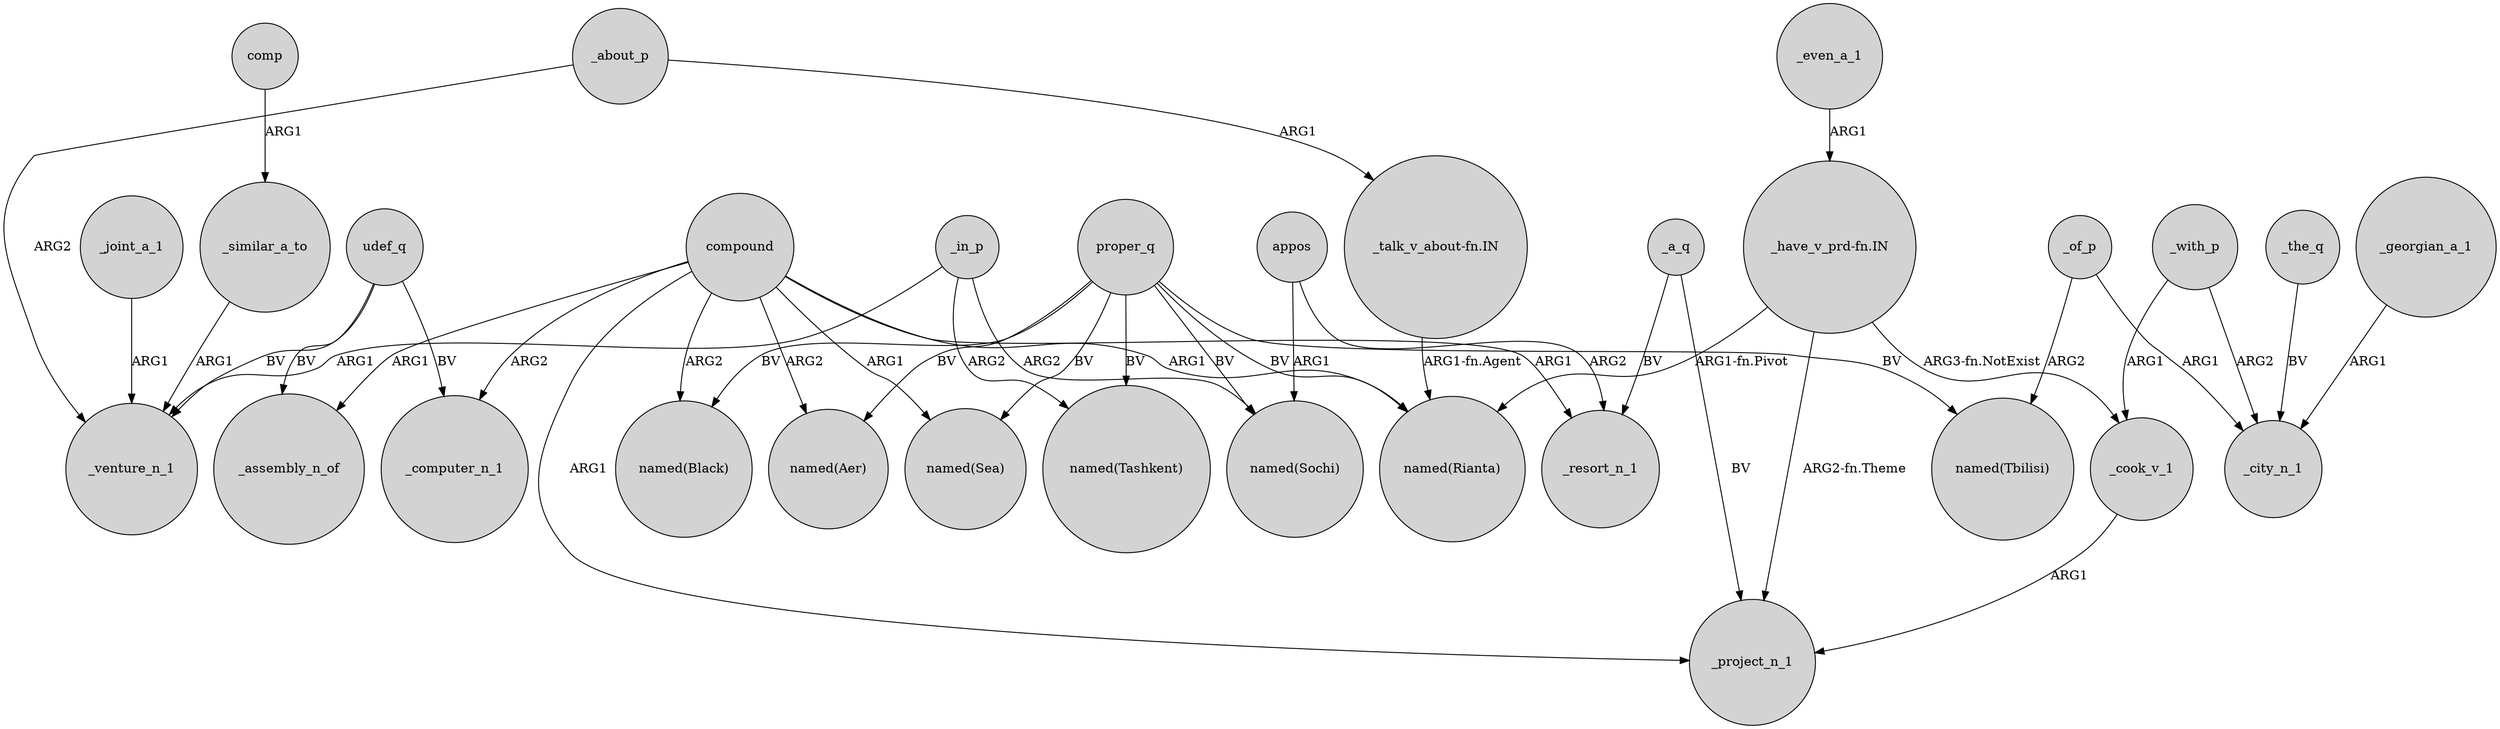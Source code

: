 digraph {
	node [shape=circle style=filled]
	_joint_a_1 -> _venture_n_1 [label=ARG1]
	comp -> _similar_a_to [label=ARG1]
	_with_p -> _city_n_1 [label=ARG2]
	"_talk_v_about-fn.IN" -> "named(Rianta)" [label="ARG1-fn.Agent"]
	_about_p -> "_talk_v_about-fn.IN" [label=ARG1]
	compound -> _project_n_1 [label=ARG1]
	"_have_v_prd-fn.IN" -> _project_n_1 [label="ARG2-fn.Theme"]
	_in_p -> "named(Tashkent)" [label=ARG2]
	proper_q -> "named(Tashkent)" [label=BV]
	_about_p -> _venture_n_1 [label=ARG2]
	_even_a_1 -> "_have_v_prd-fn.IN" [label=ARG1]
	_a_q -> _project_n_1 [label=BV]
	proper_q -> "named(Sea)" [label=BV]
	compound -> "named(Aer)" [label=ARG2]
	_in_p -> _venture_n_1 [label=ARG1]
	udef_q -> _assembly_n_of [label=BV]
	proper_q -> "named(Sochi)" [label=BV]
	appos -> _resort_n_1 [label=ARG2]
	proper_q -> "named(Black)" [label=BV]
	udef_q -> _venture_n_1 [label=BV]
	udef_q -> _computer_n_1 [label=BV]
	_a_q -> _resort_n_1 [label=BV]
	"_have_v_prd-fn.IN" -> _cook_v_1 [label="ARG3-fn.NotExist"]
	_of_p -> _city_n_1 [label=ARG1]
	compound -> _computer_n_1 [label=ARG2]
	_of_p -> "named(Tbilisi)" [label=ARG2]
	appos -> "named(Sochi)" [label=ARG1]
	proper_q -> "named(Rianta)" [label=BV]
	compound -> "named(Rianta)" [label=ARG1]
	proper_q -> "named(Aer)" [label=BV]
	_similar_a_to -> _venture_n_1 [label=ARG1]
	"_have_v_prd-fn.IN" -> "named(Rianta)" [label="ARG1-fn.Pivot"]
	_in_p -> "named(Sochi)" [label=ARG2]
	_the_q -> _city_n_1 [label=BV]
	compound -> _resort_n_1 [label=ARG1]
	compound -> _assembly_n_of [label=ARG1]
	_cook_v_1 -> _project_n_1 [label=ARG1]
	compound -> "named(Sea)" [label=ARG1]
	_georgian_a_1 -> _city_n_1 [label=ARG1]
	_with_p -> _cook_v_1 [label=ARG1]
	compound -> "named(Black)" [label=ARG2]
	proper_q -> "named(Tbilisi)" [label=BV]
}
